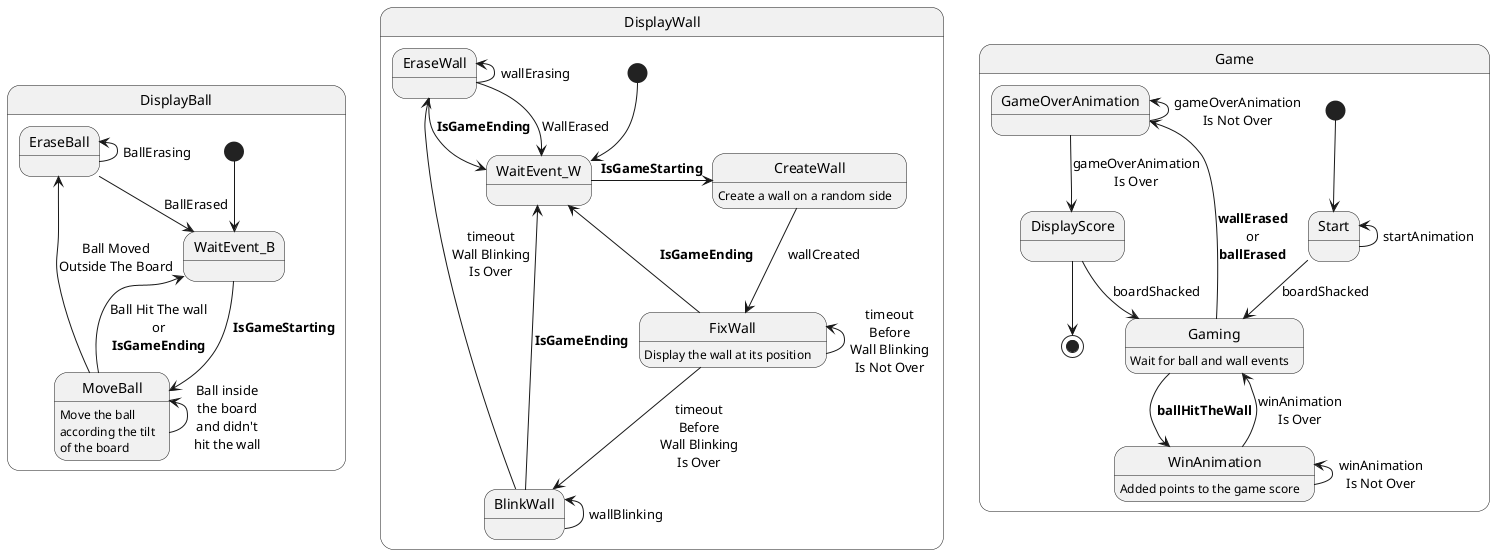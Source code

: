@startuml

state DisplayBall {
    [*] --> WaitEvent_B

    WaitEvent_B -> MoveBall : **IsGameStarting**

    MoveBall : Move the ball\naccording the tilt\nof the board
    MoveBall -up-> MoveBall : Ball inside\nthe board\nand didn't\nhit the wall
    MoveBall --> EraseBall :  Ball Moved\nOutside The Board
    MoveBall --> WaitEvent_B : Ball Hit The wall\nor\n**IsGameEnding**

    EraseBall -up-> EraseBall : BallErasing
    EraseBall --> WaitEvent_B : BallErased

}

state DisplayWall {
    [*] --> WaitEvent_W
        
    WaitEvent_W -> CreateWall : **IsGameStarting**

    CreateWall : Create a wall on a random side
    CreateWall --> FixWall : wallCreated

    FixWall : Display the wall at its position
    FixWall -up-> FixWall : timeout\nBefore\nWall Blinking\nIs Not Over
    FixWall --> BlinkWall : timeout\nBefore\nWall Blinking\nIs Over
    FixWall ->  WaitEvent_W : **IsGameEnding**
    
    BlinkWall -up-> BlinkWall : wallBlinking
    BlinkWall --> EraseWall : timeout\nWall Blinking\nIs Over
    BlinkWall ->  WaitEvent_W : **IsGameEnding**

    EraseWall -up-> EraseWall : wallErasing
    EraseWall --> WaitEvent_W : WallErased
    EraseWall ->  WaitEvent_W : **IsGameEnding**
}

state Game {
    [*] --> Start

    Start --> Gaming : boardShacked
    Start -up-> Start : startAnimation

    Gaming : Wait for ball and wall events
    Gaming --> GameOverAnimation : **wallErased**\nor\n**ballErased**

    Gaming --> WinAnimation : **ballHitTheWall**

    WinAnimation : Added points to the game score
    WinAnimation -up-> WinAnimation : winAnimation\nIs Not Over
    WinAnimation --> Gaming : winAnimation\nIs Over

    GameOverAnimation -up-> GameOverAnimation : gameOverAnimation\nIs Not Over
    GameOverAnimation --> DisplayScore : gameOverAnimation\nIs Over

    DisplayScore --> Gaming : boardShacked
    DisplayScore --> [*]
}

@enduml
